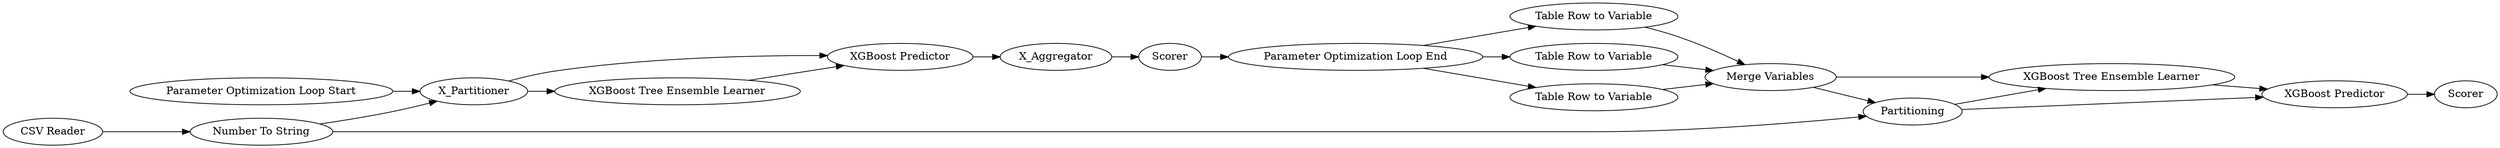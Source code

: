 digraph {
	1 [label="CSV Reader"]
	4 [label="Number To String"]
	5 [label="XGBoost Predictor"]
	6 [label=Scorer]
	7 [label="XGBoost Tree Ensemble Learner"]
	8 [label="Parameter Optimization Loop Start"]
	9 [label="Parameter Optimization Loop End"]
	10 [label=X_Aggregator]
	11 [label=X_Partitioner]
	12 [label="Table Row to Variable"]
	13 [label="Table Row to Variable"]
	14 [label="Table Row to Variable"]
	15 [label="Merge Variables"]
	16 [label=Partitioning]
	17 [label="XGBoost Tree Ensemble Learner"]
	18 [label="XGBoost Predictor"]
	19 [label=Scorer]
	1 -> 4
	4 -> 11
	4 -> 16
	5 -> 10
	6 -> 9
	7 -> 5
	8 -> 11
	9 -> 12
	9 -> 13
	9 -> 14
	10 -> 6
	11 -> 7
	11 -> 5
	12 -> 15
	13 -> 15
	14 -> 15
	15 -> 17
	15 -> 16
	16 -> 17
	16 -> 18
	17 -> 18
	18 -> 19
	rankdir=LR
}
